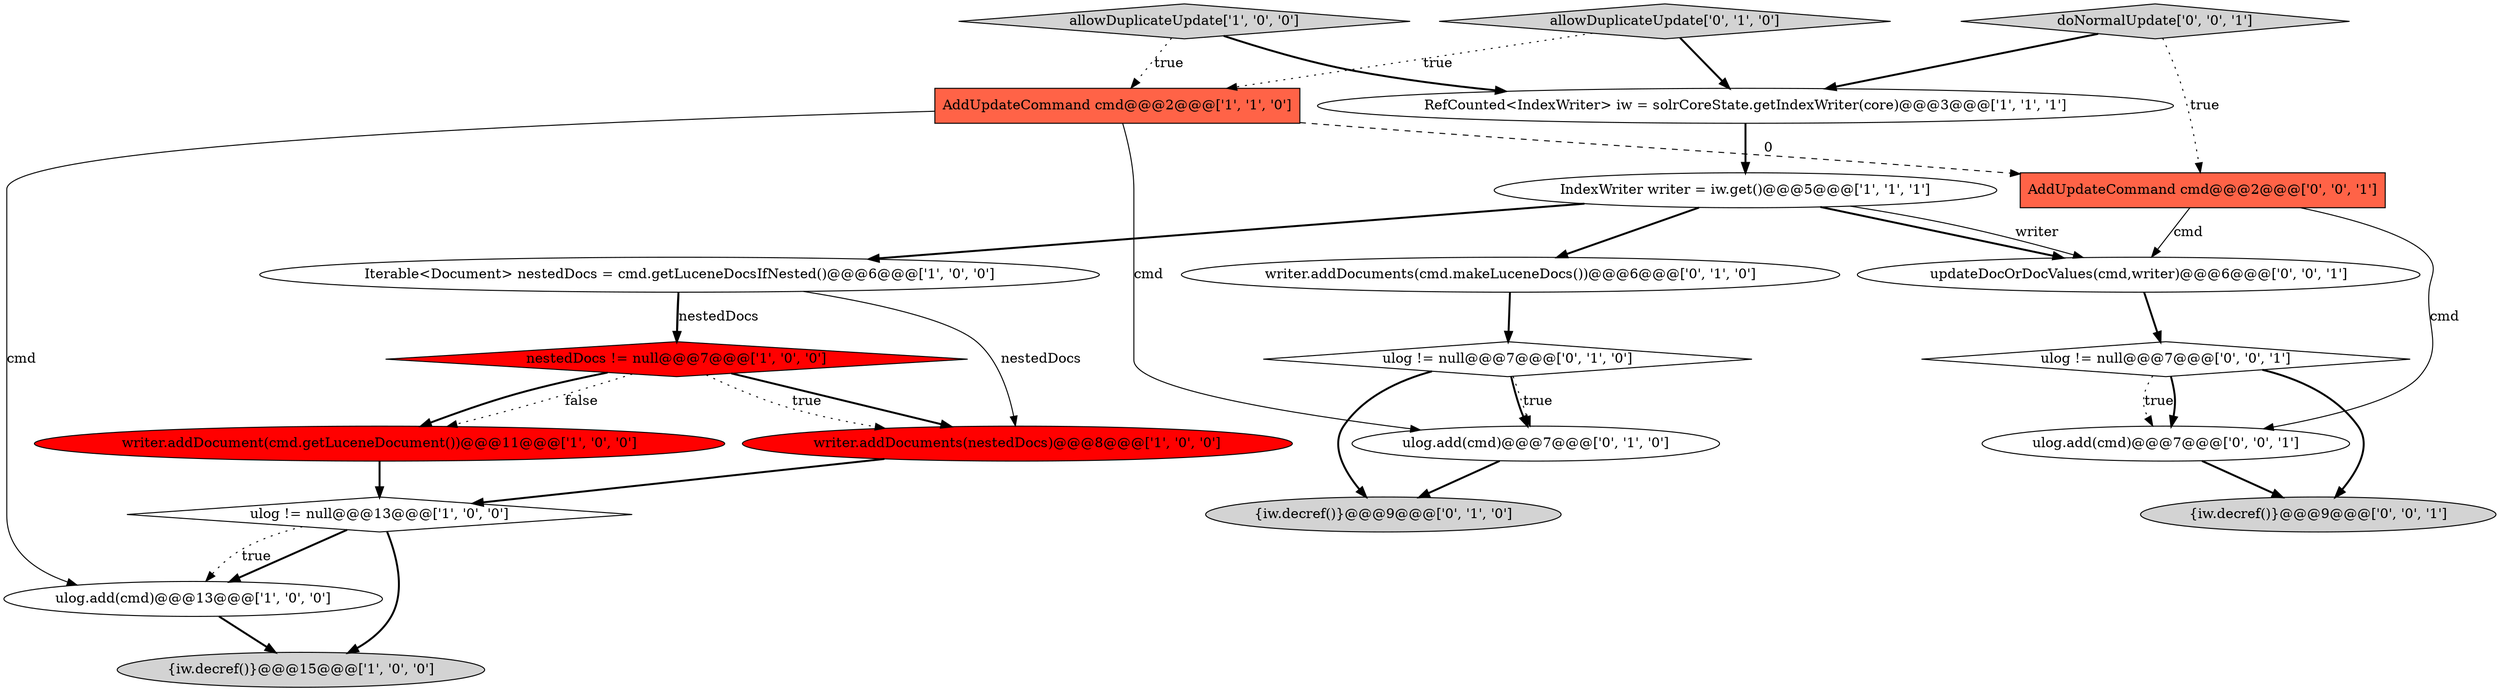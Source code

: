 digraph {
14 [style = filled, label = "allowDuplicateUpdate['0', '1', '0']", fillcolor = lightgray, shape = diamond image = "AAA0AAABBB2BBB"];
7 [style = filled, label = "Iterable<Document> nestedDocs = cmd.getLuceneDocsIfNested()@@@6@@@['1', '0', '0']", fillcolor = white, shape = ellipse image = "AAA0AAABBB1BBB"];
20 [style = filled, label = "{iw.decref()}@@@9@@@['0', '0', '1']", fillcolor = lightgray, shape = ellipse image = "AAA0AAABBB3BBB"];
0 [style = filled, label = "writer.addDocuments(nestedDocs)@@@8@@@['1', '0', '0']", fillcolor = red, shape = ellipse image = "AAA1AAABBB1BBB"];
4 [style = filled, label = "IndexWriter writer = iw.get()@@@5@@@['1', '1', '1']", fillcolor = white, shape = ellipse image = "AAA0AAABBB1BBB"];
1 [style = filled, label = "RefCounted<IndexWriter> iw = solrCoreState.getIndexWriter(core)@@@3@@@['1', '1', '1']", fillcolor = white, shape = ellipse image = "AAA0AAABBB1BBB"];
8 [style = filled, label = "nestedDocs != null@@@7@@@['1', '0', '0']", fillcolor = red, shape = diamond image = "AAA1AAABBB1BBB"];
11 [style = filled, label = "ulog != null@@@7@@@['0', '1', '0']", fillcolor = white, shape = diamond image = "AAA0AAABBB2BBB"];
17 [style = filled, label = "ulog.add(cmd)@@@7@@@['0', '0', '1']", fillcolor = white, shape = ellipse image = "AAA0AAABBB3BBB"];
6 [style = filled, label = "writer.addDocument(cmd.getLuceneDocument())@@@11@@@['1', '0', '0']", fillcolor = red, shape = ellipse image = "AAA1AAABBB1BBB"];
3 [style = filled, label = "allowDuplicateUpdate['1', '0', '0']", fillcolor = lightgray, shape = diamond image = "AAA0AAABBB1BBB"];
12 [style = filled, label = "ulog.add(cmd)@@@7@@@['0', '1', '0']", fillcolor = white, shape = ellipse image = "AAA0AAABBB2BBB"];
9 [style = filled, label = "{iw.decref()}@@@15@@@['1', '0', '0']", fillcolor = lightgray, shape = ellipse image = "AAA0AAABBB1BBB"];
15 [style = filled, label = "writer.addDocuments(cmd.makeLuceneDocs())@@@6@@@['0', '1', '0']", fillcolor = white, shape = ellipse image = "AAA0AAABBB2BBB"];
13 [style = filled, label = "{iw.decref()}@@@9@@@['0', '1', '0']", fillcolor = lightgray, shape = ellipse image = "AAA0AAABBB2BBB"];
5 [style = filled, label = "AddUpdateCommand cmd@@@2@@@['1', '1', '0']", fillcolor = tomato, shape = box image = "AAA0AAABBB1BBB"];
10 [style = filled, label = "ulog.add(cmd)@@@13@@@['1', '0', '0']", fillcolor = white, shape = ellipse image = "AAA0AAABBB1BBB"];
21 [style = filled, label = "doNormalUpdate['0', '0', '1']", fillcolor = lightgray, shape = diamond image = "AAA0AAABBB3BBB"];
16 [style = filled, label = "ulog != null@@@7@@@['0', '0', '1']", fillcolor = white, shape = diamond image = "AAA0AAABBB3BBB"];
19 [style = filled, label = "AddUpdateCommand cmd@@@2@@@['0', '0', '1']", fillcolor = tomato, shape = box image = "AAA0AAABBB3BBB"];
2 [style = filled, label = "ulog != null@@@13@@@['1', '0', '0']", fillcolor = white, shape = diamond image = "AAA0AAABBB1BBB"];
18 [style = filled, label = "updateDocOrDocValues(cmd,writer)@@@6@@@['0', '0', '1']", fillcolor = white, shape = ellipse image = "AAA0AAABBB3BBB"];
1->4 [style = bold, label=""];
8->6 [style = dotted, label="false"];
5->12 [style = solid, label="cmd"];
3->1 [style = bold, label=""];
7->8 [style = solid, label="nestedDocs"];
16->17 [style = dotted, label="true"];
0->2 [style = bold, label=""];
4->15 [style = bold, label=""];
11->12 [style = dotted, label="true"];
8->6 [style = bold, label=""];
11->12 [style = bold, label=""];
4->18 [style = bold, label=""];
2->9 [style = bold, label=""];
16->17 [style = bold, label=""];
7->8 [style = bold, label=""];
2->10 [style = bold, label=""];
4->7 [style = bold, label=""];
14->1 [style = bold, label=""];
7->0 [style = solid, label="nestedDocs"];
6->2 [style = bold, label=""];
8->0 [style = bold, label=""];
12->13 [style = bold, label=""];
19->18 [style = solid, label="cmd"];
3->5 [style = dotted, label="true"];
14->5 [style = dotted, label="true"];
15->11 [style = bold, label=""];
4->18 [style = solid, label="writer"];
21->19 [style = dotted, label="true"];
11->13 [style = bold, label=""];
21->1 [style = bold, label=""];
19->17 [style = solid, label="cmd"];
8->0 [style = dotted, label="true"];
10->9 [style = bold, label=""];
16->20 [style = bold, label=""];
5->19 [style = dashed, label="0"];
5->10 [style = solid, label="cmd"];
2->10 [style = dotted, label="true"];
17->20 [style = bold, label=""];
18->16 [style = bold, label=""];
}
